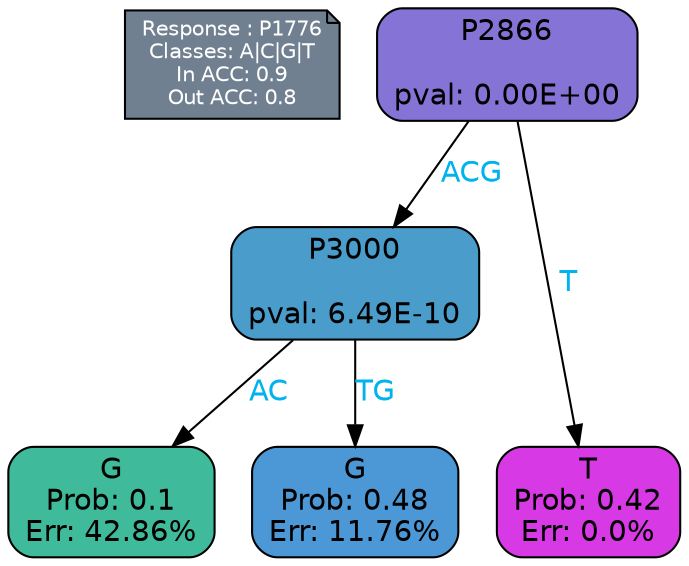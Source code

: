 digraph Tree {
node [shape=box, style="filled, rounded", color="black", fontname=helvetica] ;
graph [ranksep=equally, splines=polylines, bgcolor=transparent, dpi=600] ;
edge [fontname=helvetica] ;
LEGEND [label="Response : P1776
Classes: A|C|G|T
In ACC: 0.9
Out ACC: 0.8
",shape=note,align=left,style=filled,fillcolor="slategray",fontcolor="white",fontsize=10];1 [label="P2866

pval: 0.00E+00", fillcolor="#8573d6"] ;
2 [label="P3000

pval: 6.49E-10", fillcolor="#4a9dcb"] ;
3 [label="G
Prob: 0.1
Err: 42.86%", fillcolor="#3fbb9b"] ;
4 [label="G
Prob: 0.48
Err: 11.76%", fillcolor="#4c97d5"] ;
5 [label="T
Prob: 0.42
Err: 0.0%", fillcolor="#d739e5"] ;
1 -> 2 [label="ACG",fontcolor=deepskyblue2] ;
1 -> 5 [label="T",fontcolor=deepskyblue2] ;
2 -> 3 [label="AC",fontcolor=deepskyblue2] ;
2 -> 4 [label="TG",fontcolor=deepskyblue2] ;
{rank = same; 3;4;5;}{rank = same; LEGEND;1;}}